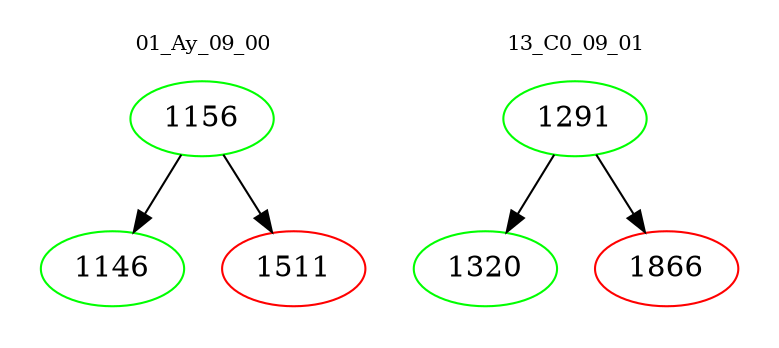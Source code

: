 digraph{
subgraph cluster_0 {
color = white
label = "01_Ay_09_00";
fontsize=10;
T0_1156 [label="1156", color="green"]
T0_1156 -> T0_1146 [color="black"]
T0_1146 [label="1146", color="green"]
T0_1156 -> T0_1511 [color="black"]
T0_1511 [label="1511", color="red"]
}
subgraph cluster_1 {
color = white
label = "13_C0_09_01";
fontsize=10;
T1_1291 [label="1291", color="green"]
T1_1291 -> T1_1320 [color="black"]
T1_1320 [label="1320", color="green"]
T1_1291 -> T1_1866 [color="black"]
T1_1866 [label="1866", color="red"]
}
}
